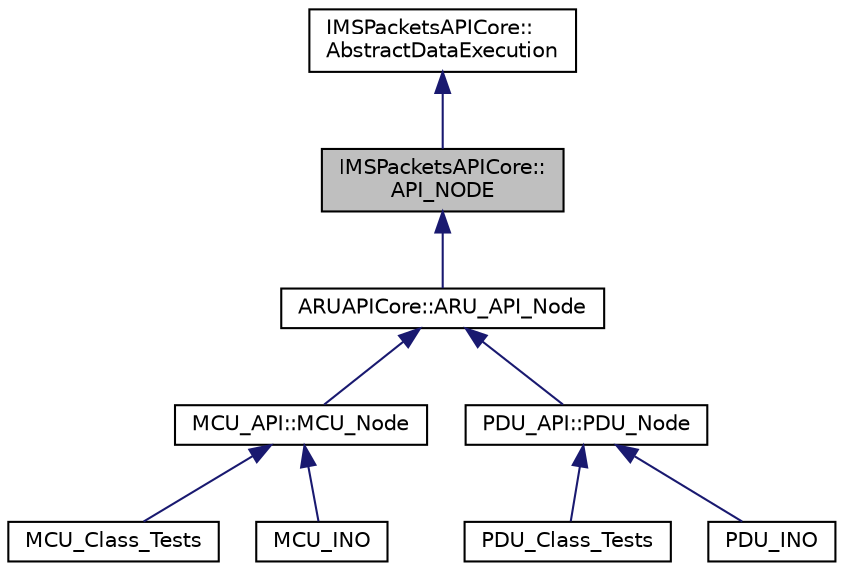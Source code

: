digraph "IMSPacketsAPICore::API_NODE"
{
 // LATEX_PDF_SIZE
  edge [fontname="Helvetica",fontsize="10",labelfontname="Helvetica",labelfontsize="10"];
  node [fontname="Helvetica",fontsize="10",shape=record];
  Node1 [label="IMSPacketsAPICore::\lAPI_NODE",height=0.2,width=0.4,color="black", fillcolor="grey75", style="filled", fontcolor="black",tooltip="API Node for HDR_Packets."];
  Node2 -> Node1 [dir="back",color="midnightblue",fontsize="10",style="solid",fontname="Helvetica"];
  Node2 [label="IMSPacketsAPICore::\lAbstractDataExecution",height=0.2,width=0.4,color="black", fillcolor="white", style="filled",URL="$class_i_m_s_packets_a_p_i_core_1_1_abstract_data_execution.html",tooltip="An Abstraction of the Distributed Data and Execution System."];
  Node1 -> Node3 [dir="back",color="midnightblue",fontsize="10",style="solid",fontname="Helvetica"];
  Node3 [label="ARUAPICore::ARU_API_Node",height=0.2,width=0.4,color="black", fillcolor="white", style="filled",URL="$class_a_r_u_a_p_i_core_1_1_a_r_u___a_p_i___node.html",tooltip=" "];
  Node3 -> Node4 [dir="back",color="midnightblue",fontsize="10",style="solid",fontname="Helvetica"];
  Node4 [label="MCU_API::MCU_Node",height=0.2,width=0.4,color="black", fillcolor="white", style="filled",URL="$class_m_c_u___a_p_i_1_1_m_c_u___node.html",tooltip="Abstract Base of the MCU PCB within the ARU."];
  Node4 -> Node5 [dir="back",color="midnightblue",fontsize="10",style="solid",fontname="Helvetica"];
  Node5 [label="MCU_Class_Tests",height=0.2,width=0.4,color="black", fillcolor="white", style="filled",URL="$class_m_c_u___class___tests.html",tooltip=" "];
  Node4 -> Node6 [dir="back",color="midnightblue",fontsize="10",style="solid",fontname="Helvetica"];
  Node6 [label="MCU_INO",height=0.2,width=0.4,color="black", fillcolor="white", style="filled",URL="$class_m_c_u___i_n_o.html",tooltip=" "];
  Node3 -> Node7 [dir="back",color="midnightblue",fontsize="10",style="solid",fontname="Helvetica"];
  Node7 [label="PDU_API::PDU_Node",height=0.2,width=0.4,color="black", fillcolor="white", style="filled",URL="$class_p_d_u___a_p_i_1_1_p_d_u___node.html",tooltip="Abstract Base of the PDU PCB within the ARU."];
  Node7 -> Node8 [dir="back",color="midnightblue",fontsize="10",style="solid",fontname="Helvetica"];
  Node8 [label="PDU_Class_Tests",height=0.2,width=0.4,color="black", fillcolor="white", style="filled",URL="$class_p_d_u___class___tests.html",tooltip=" "];
  Node7 -> Node9 [dir="back",color="midnightblue",fontsize="10",style="solid",fontname="Helvetica"];
  Node9 [label="PDU_INO",height=0.2,width=0.4,color="black", fillcolor="white", style="filled",URL="$class_p_d_u___i_n_o.html",tooltip=" "];
}

